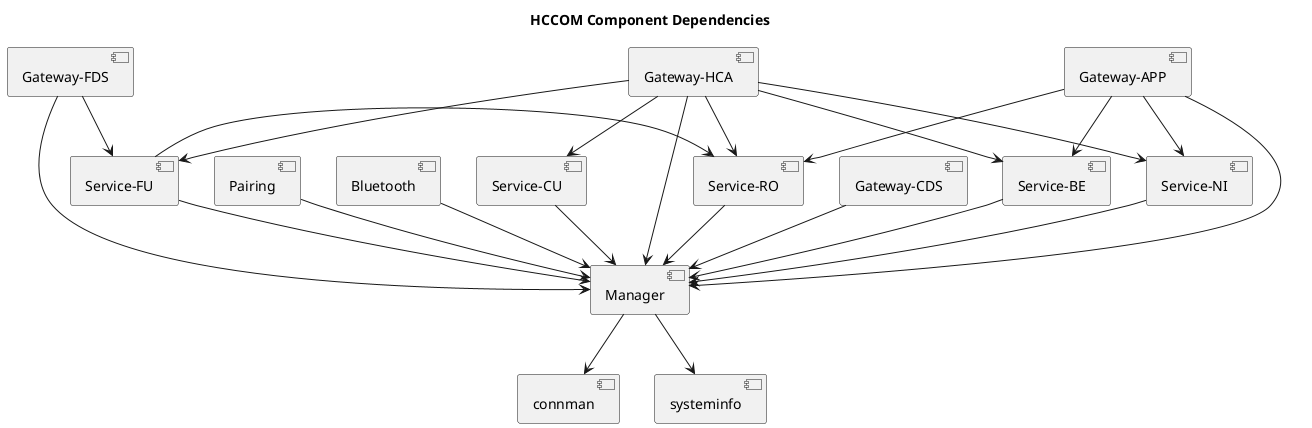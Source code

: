 @startuml
title HCCOM Component Dependencies

[Pairing] -down-> [Manager]
[Bluetooth] -down-> [Manager]
[Service-BE] -down-> [Manager]
[Service-NI] -down-> [Manager]
[Service-CU] -down-> [Manager]
[Service-RO] -down-> [Manager]
[Service-FU] -down-> [Manager]
[Service-FU] -> [Service-RO]
[Gateway-CDS] -down-> [Manager]
[Gateway-APP] -down-> [Manager]
[Gateway-APP] -down-> [Service-RO]
[Gateway-APP] -down-> [Service-NI]
[Gateway-APP] -down-> [Service-BE]
[Gateway-FDS] -down-> [Manager]
[Gateway-FDS] -down-> [Service-FU]
[Gateway-HCA] -down-> [Manager]
[Gateway-HCA] -down-> [Service-RO]
[Gateway-HCA] -down-> [Service-NI]
[Gateway-HCA] -down-> [Service-BE]
[Gateway-HCA] -down-> [Service-FU]
[Gateway-HCA] -down-> [Service-CU]

[Manager] -down-> [connman]
[Manager] -down-> [systeminfo]

@enduml
